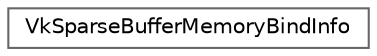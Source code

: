 digraph "类继承关系图"
{
 // LATEX_PDF_SIZE
  bgcolor="transparent";
  edge [fontname=Helvetica,fontsize=10,labelfontname=Helvetica,labelfontsize=10];
  node [fontname=Helvetica,fontsize=10,shape=box,height=0.2,width=0.4];
  rankdir="LR";
  Node0 [id="Node000000",label="VkSparseBufferMemoryBindInfo",height=0.2,width=0.4,color="grey40", fillcolor="white", style="filled",URL="$struct_vk_sparse_buffer_memory_bind_info.html",tooltip=" "];
}
